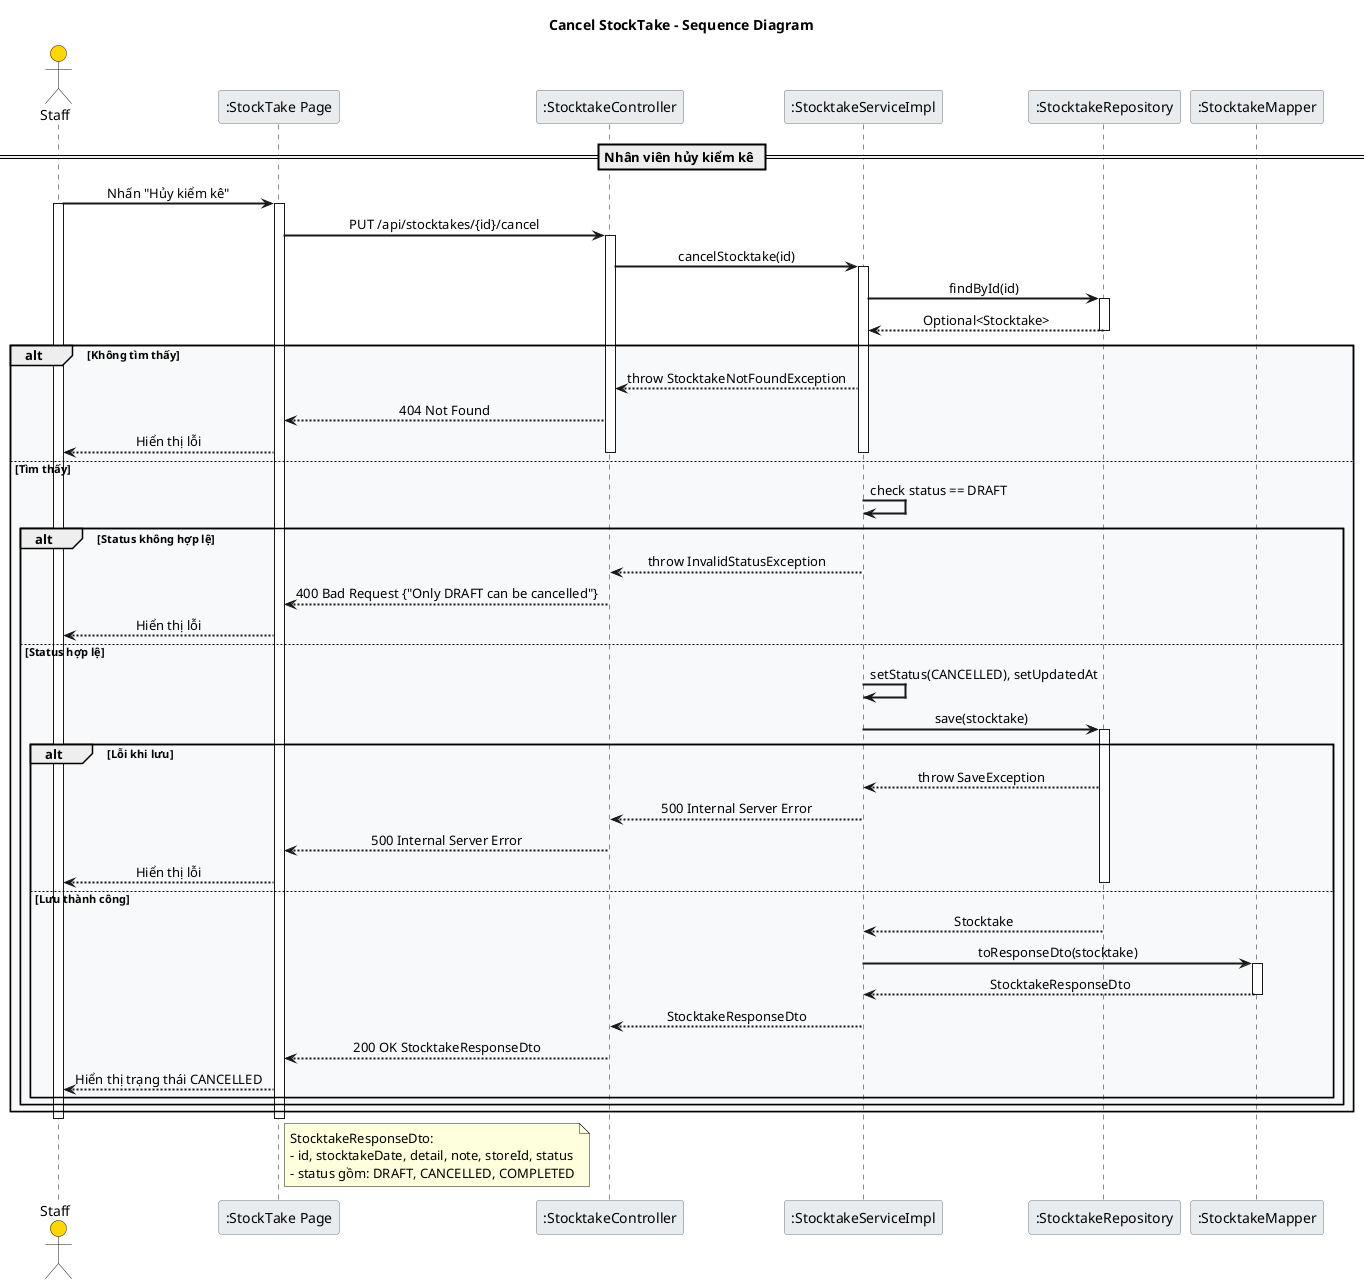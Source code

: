 @startuml Stocktake_Cancel_Sequence

skinparam backgroundColor white
skinparam sequenceArrowThickness 2
skinparam sequenceMessageAlign center
skinparam sequenceGroupBodyBackgroundColor #F8F9FA
skinparam sequenceParticipantBorderColor #6C757D
skinparam sequenceParticipantBackgroundColor #E9ECEF
skinparam sequenceLifeLineStroke dash
skinparam actorBackgroundColor #FFD700

title Cancel StockTake - Sequence Diagram

actor Staff
participant ":StockTake Page" as UI
participant ":StocktakeController" as Controller
participant ":StocktakeServiceImpl" as Service
participant ":StocktakeRepository" as StocktakeRepo
participant ":StocktakeMapper" as Mapper

== Nhân viên hủy kiểm kê ==
Staff -> UI: Nhấn "Hủy kiểm kê"
activate Staff
activate UI

UI -> Controller: PUT /api/stocktakes/{id}/cancel
activate Controller
Controller -> Service: cancelStocktake(id)
activate Service

Service -> StocktakeRepo: findById(id)
activate StocktakeRepo
StocktakeRepo --> Service: Optional<Stocktake>
deactivate StocktakeRepo

alt Không tìm thấy
    Service --> Controller: throw StocktakeNotFoundException
    Controller --> UI: 404 Not Found
    UI --> Staff: Hiển thị lỗi
    deactivate Service
    deactivate Controller
else Tìm thấy
    Service -> Service: check status == DRAFT

    alt Status không hợp lệ
        Service --> Controller: throw InvalidStatusException
        Controller --> UI: 400 Bad Request {"Only DRAFT can be cancelled"}
        UI --> Staff: Hiển thị lỗi
        deactivate Service
        deactivate Controller
    else Status hợp lệ
        Service -> Service: setStatus(CANCELLED), setUpdatedAt
        Service -> StocktakeRepo: save(stocktake)
        activate StocktakeRepo

        alt Lỗi khi lưu
            StocktakeRepo --> Service: throw SaveException
            Service --> Controller: 500 Internal Server Error
            Controller --> UI: 500 Internal Server Error
            UI --> Staff: Hiển thị lỗi
            deactivate StocktakeRepo
            deactivate Service
            deactivate Controller
        else Lưu thành công
            StocktakeRepo --> Service: Stocktake
            deactivate StocktakeRepo

            Service -> Mapper: toResponseDto(stocktake)
            activate Mapper
            Mapper --> Service: StocktakeResponseDto
            deactivate Mapper

            Service --> Controller: StocktakeResponseDto
            deactivate Service

            Controller --> UI: 200 OK StocktakeResponseDto
            UI --> Staff: Hiển thị trạng thái CANCELLED
            deactivate Controller
        end
    end
end

deactivate UI
deactivate Staff

note right of UI
StocktakeResponseDto:
- id, stocktakeDate, detail, note, storeId, status
- status gồm: DRAFT, CANCELLED, COMPLETED
end note

@enduml
